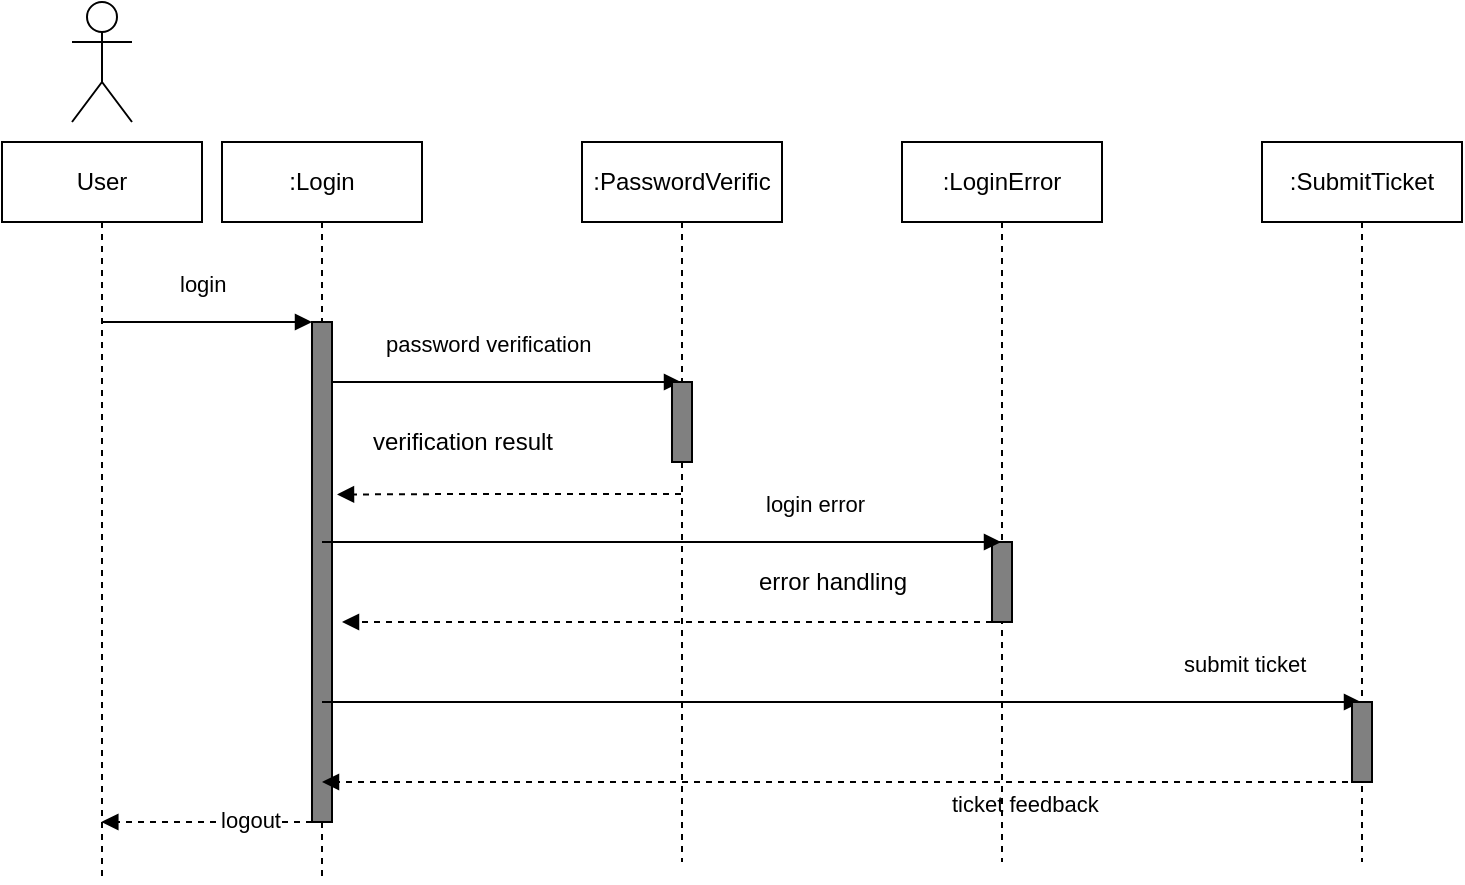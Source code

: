 <mxfile>
    <diagram id="AAFfUJCzikxyt_n8qBB_" name="Page-1">
        <mxGraphModel dx="1838" dy="801" grid="0" gridSize="10" guides="1" tooltips="1" connect="1" arrows="1" fold="1" page="0" pageScale="1" pageWidth="850" pageHeight="1100" math="0" shadow="0">
            <root>
                <mxCell id="0"/>
                <mxCell id="1" parent="0"/>
                <mxCell id="20" value="" style="html=1;verticalAlign=bottom;labelBackgroundColor=none;endArrow=block;endFill=1;dashed=1;entryX=1.25;entryY=0.345;entryDx=0;entryDy=0;entryPerimeter=0;" parent="1" source="11" target="8" edge="1">
                    <mxGeometry width="160" relative="1" as="geometry">
                        <mxPoint x="390" y="240" as="sourcePoint"/>
                        <mxPoint x="230" y="240" as="targetPoint"/>
                        <Array as="points">
                            <mxPoint x="300" y="256"/>
                        </Array>
                    </mxGeometry>
                </mxCell>
                <mxCell id="2" value="User" style="shape=umlLifeline;perimeter=lifelinePerimeter;whiteSpace=wrap;html=1;container=1;collapsible=0;recursiveResize=0;outlineConnect=0;" parent="1" vertex="1">
                    <mxGeometry x="70" y="80" width="100" height="370" as="geometry"/>
                </mxCell>
                <mxCell id="27" value="" style="html=1;verticalAlign=bottom;labelBackgroundColor=none;endArrow=block;endFill=1;endSize=6;align=left;dashed=1;" parent="2" edge="1">
                    <mxGeometry x="-0.335" relative="1" as="geometry">
                        <mxPoint x="155" y="340" as="sourcePoint"/>
                        <mxPoint x="49.667" y="340" as="targetPoint"/>
                        <mxPoint as="offset"/>
                        <Array as="points"/>
                    </mxGeometry>
                </mxCell>
                <mxCell id="29" value="logout" style="edgeLabel;html=1;align=center;verticalAlign=middle;resizable=0;points=[];" parent="27" vertex="1" connectable="0">
                    <mxGeometry x="-0.411" y="-1" relative="1" as="geometry">
                        <mxPoint as="offset"/>
                    </mxGeometry>
                </mxCell>
                <mxCell id="7" value=":Login" style="shape=umlLifeline;perimeter=lifelinePerimeter;whiteSpace=wrap;html=1;container=1;collapsible=0;recursiveResize=0;outlineConnect=0;" parent="1" vertex="1">
                    <mxGeometry x="180" y="80" width="100" height="370" as="geometry"/>
                </mxCell>
                <mxCell id="8" value="" style="html=1;points=[];perimeter=orthogonalPerimeter;fillColor=#808080;" parent="7" vertex="1">
                    <mxGeometry x="45" y="90" width="10" height="250" as="geometry"/>
                </mxCell>
                <mxCell id="17" value="login" style="html=1;verticalAlign=bottom;labelBackgroundColor=none;endArrow=block;endFill=1;endSize=6;align=left;" parent="7" source="2" edge="1">
                    <mxGeometry x="-0.306" y="10" relative="1" as="geometry">
                        <mxPoint x="-90" y="90" as="sourcePoint"/>
                        <mxPoint x="45" y="90" as="targetPoint"/>
                        <mxPoint as="offset"/>
                    </mxGeometry>
                </mxCell>
                <mxCell id="18" value="password verification" style="html=1;verticalAlign=bottom;labelBackgroundColor=none;endArrow=block;endFill=1;endSize=6;align=left;" parent="7" target="11" edge="1">
                    <mxGeometry x="-0.714" y="10" relative="1" as="geometry">
                        <mxPoint x="55" y="120" as="sourcePoint"/>
                        <mxPoint x="200.5" y="120" as="targetPoint"/>
                        <mxPoint as="offset"/>
                    </mxGeometry>
                </mxCell>
                <mxCell id="25" value="submit ticket" style="html=1;verticalAlign=bottom;labelBackgroundColor=none;endArrow=block;endFill=1;endSize=6;align=left;" parent="7" target="15" edge="1">
                    <mxGeometry x="0.652" y="10" relative="1" as="geometry">
                        <mxPoint x="50" y="280" as="sourcePoint"/>
                        <mxPoint x="279.5" y="280" as="targetPoint"/>
                        <mxPoint as="offset"/>
                    </mxGeometry>
                </mxCell>
                <mxCell id="11" value=":PasswordVerific" style="shape=umlLifeline;perimeter=lifelinePerimeter;whiteSpace=wrap;html=1;container=1;collapsible=0;recursiveResize=0;outlineConnect=0;" parent="1" vertex="1">
                    <mxGeometry x="360" y="80" width="100" height="360" as="geometry"/>
                </mxCell>
                <mxCell id="12" value="" style="html=1;points=[];perimeter=orthogonalPerimeter;fillColor=#808080;" parent="11" vertex="1">
                    <mxGeometry x="45" y="120" width="10" height="40" as="geometry"/>
                </mxCell>
                <mxCell id="23" value="" style="html=1;verticalAlign=bottom;labelBackgroundColor=none;endArrow=block;endFill=1;dashed=1;" parent="11" edge="1">
                    <mxGeometry width="160" relative="1" as="geometry">
                        <mxPoint x="205" y="240" as="sourcePoint"/>
                        <mxPoint x="-120" y="240" as="targetPoint"/>
                    </mxGeometry>
                </mxCell>
                <mxCell id="13" value=":LoginError" style="shape=umlLifeline;perimeter=lifelinePerimeter;whiteSpace=wrap;html=1;container=1;collapsible=0;recursiveResize=0;outlineConnect=0;" parent="1" vertex="1">
                    <mxGeometry x="520" y="80" width="100" height="360" as="geometry"/>
                </mxCell>
                <mxCell id="14" value="" style="html=1;points=[];perimeter=orthogonalPerimeter;fillColor=#808080;" parent="13" vertex="1">
                    <mxGeometry x="45" y="200" width="10" height="40" as="geometry"/>
                </mxCell>
                <mxCell id="15" value=":SubmitTicket" style="shape=umlLifeline;perimeter=lifelinePerimeter;whiteSpace=wrap;html=1;container=1;collapsible=0;recursiveResize=0;outlineConnect=0;" parent="1" vertex="1">
                    <mxGeometry x="700" y="80" width="100" height="360" as="geometry"/>
                </mxCell>
                <mxCell id="16" value="" style="html=1;points=[];perimeter=orthogonalPerimeter;fillColor=#808080;" parent="15" vertex="1">
                    <mxGeometry x="45" y="280" width="10" height="40" as="geometry"/>
                </mxCell>
                <mxCell id="28" value="ticket feedback" style="html=1;verticalAlign=bottom;labelBackgroundColor=none;endArrow=block;endFill=1;endSize=6;align=left;dashed=1;" parent="15" edge="1">
                    <mxGeometry x="-0.19" y="20" relative="1" as="geometry">
                        <mxPoint x="55.0" y="320" as="sourcePoint"/>
                        <mxPoint x="-470" y="320" as="targetPoint"/>
                        <mxPoint as="offset"/>
                    </mxGeometry>
                </mxCell>
                <mxCell id="21" value="verification result" style="text;html=1;align=center;verticalAlign=middle;resizable=0;points=[];autosize=1;strokeColor=none;fillColor=none;" parent="1" vertex="1">
                    <mxGeometry x="245" y="215" width="110" height="30" as="geometry"/>
                </mxCell>
                <mxCell id="22" value="login error" style="html=1;verticalAlign=bottom;labelBackgroundColor=none;endArrow=block;endFill=1;endSize=6;align=left;" parent="1" target="13" edge="1">
                    <mxGeometry x="0.296" y="10" relative="1" as="geometry">
                        <mxPoint x="230" y="280" as="sourcePoint"/>
                        <mxPoint x="404.5" y="280" as="targetPoint"/>
                        <mxPoint as="offset"/>
                    </mxGeometry>
                </mxCell>
                <mxCell id="24" value="error handling" style="text;html=1;align=center;verticalAlign=middle;resizable=0;points=[];autosize=1;strokeColor=none;fillColor=none;" parent="1" vertex="1">
                    <mxGeometry x="435" y="285" width="100" height="30" as="geometry"/>
                </mxCell>
                <mxCell id="26" value="" style="shape=umlActor;verticalLabelPosition=bottom;verticalAlign=top;html=1;" parent="1" vertex="1">
                    <mxGeometry x="105" y="10" width="30" height="60" as="geometry"/>
                </mxCell>
            </root>
        </mxGraphModel>
    </diagram>
</mxfile>